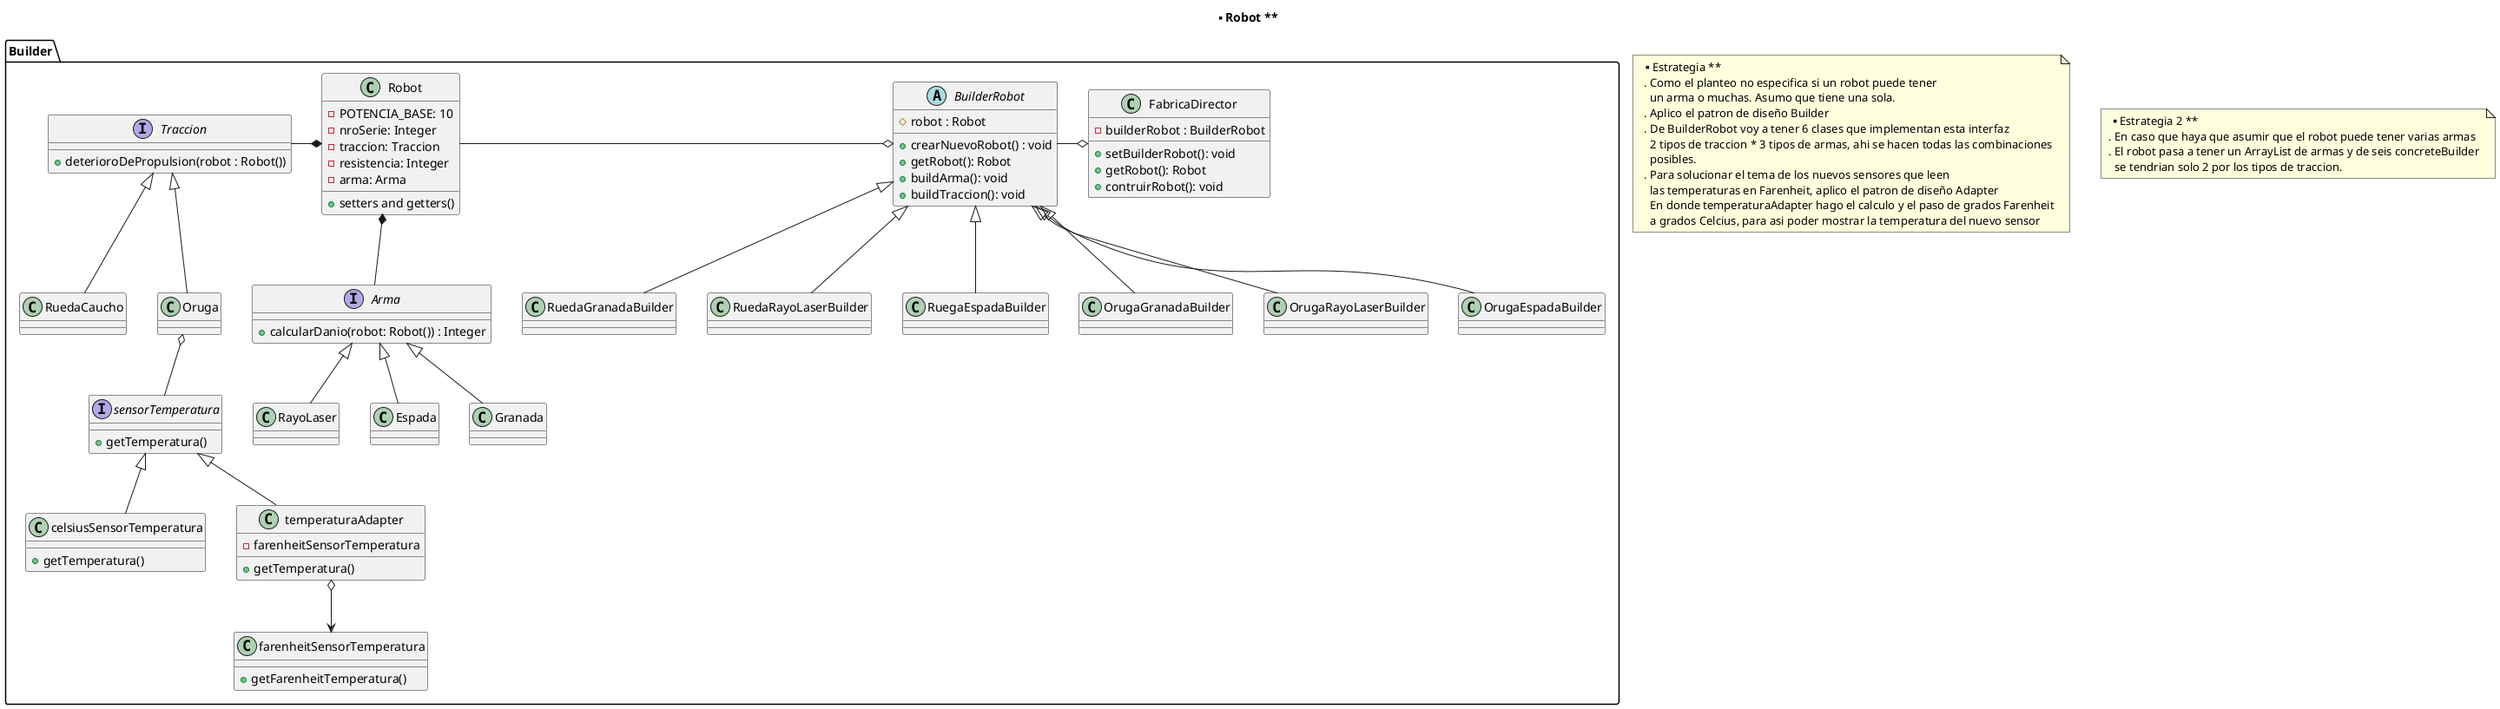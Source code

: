 @startuml

title ** Robot **

package Builder {
  class Robot{
     - POTENCIA_BASE: 10
     - nroSerie: Integer 
     - traccion: Traccion
     - resistencia: Integer 
     - arma: Arma

     + setters and getters()
  }
  
  abstract class BuilderRobot{
     # robot : Robot 
     + crearNuevoRobot() : void 
     + getRobot(): Robot
     + buildArma(): void  
     + buildTraccion(): void 
  }

  class FabricaDirector{
    - builderRobot : BuilderRobot
    + setBuilderRobot(): void
    + getRobot(): Robot
    + contruirRobot(): void 
  }

  interface Arma{
     + calcularDanio(robot: Robot()) : Integer
  }
  
  class Granada{}
  class RayoLaser{}
  class Espada{}
  
  interface Traccion{
    + deterioroDePropulsion(robot : Robot())
  }

  class Oruga{}
  class RuedaCaucho{}

  class OrugaGranadaBuilder{}
  class OrugaRayoLaserBuilder{}
  class OrugaEspadaBuilder{}
  class RuedaGranadaBuilder{}
  class RuedaRayoLaserBuilder{}
  class RuegaEspadaBuilder{}

  interface sensorTemperatura{
    + getTemperatura()
  }

  class celsiusSensorTemperatura{
    + getTemperatura()
  }
  class farenheitSensorTemperatura{
    + getFarenheitTemperatura()
  }
  class temperaturaAdapter{
    - farenheitSensorTemperatura
    + getTemperatura()
  }
}
'Relaciones

  Robot -r-o BuilderRobot
  BuilderRobot -r-o FabricaDirector

  Robot *-d- Arma
  Arma <|-- Granada
  Arma <|-- RayoLaser
  Arma <|-- Espada
  
  Robot *-l- Traccion
  Traccion <|-- Oruga
  Traccion <|-- RuedaCaucho 

  BuilderRobot <|-- OrugaGranadaBuilder
  BuilderRobot <|-- OrugaRayoLaserBuilder
  BuilderRobot <|-- OrugaEspadaBuilder
  BuilderRobot <|-- RuedaGranadaBuilder
  BuilderRobot <|-- RuedaRayoLaserBuilder
  BuilderRobot <|-- RuegaEspadaBuilder

  Oruga o-- sensorTemperatura

  sensorTemperatura <|-- celsiusSensorTemperatura
  sensorTemperatura <|-- temperaturaAdapter
  temperaturaAdapter o--> farenheitSensorTemperatura

note as N1
  ** Estrategia **
    . Como el planteo no especifica si un robot puede tener 
      un arma o muchas. Asumo que tiene una sola.
    . Aplico el patron de diseño Builder
    . De BuilderRobot voy a tener 6 clases que implementan esta interfaz 
      2 tipos de traccion * 3 tipos de armas, ahi se hacen todas las combinaciones 
      posibles.
    . Para solucionar el tema de los nuevos sensores que leen 
      las temperaturas en Farenheit, aplico el patron de diseño Adapter 
      En donde temperaturaAdapter hago el calculo y el paso de grados Farenheit 
      a grados Celcius, para asi poder mostrar la temperatura del nuevo sensor
end note

note as N2
  ** Estrategia 2 **
   . En caso que haya que asumir que el robot puede tener varias armas
   . El robot pasa a tener un ArrayList de armas y de seis concreteBuilder 
     se tendrian solo 2 por los tipos de traccion.
end note 
@enduml